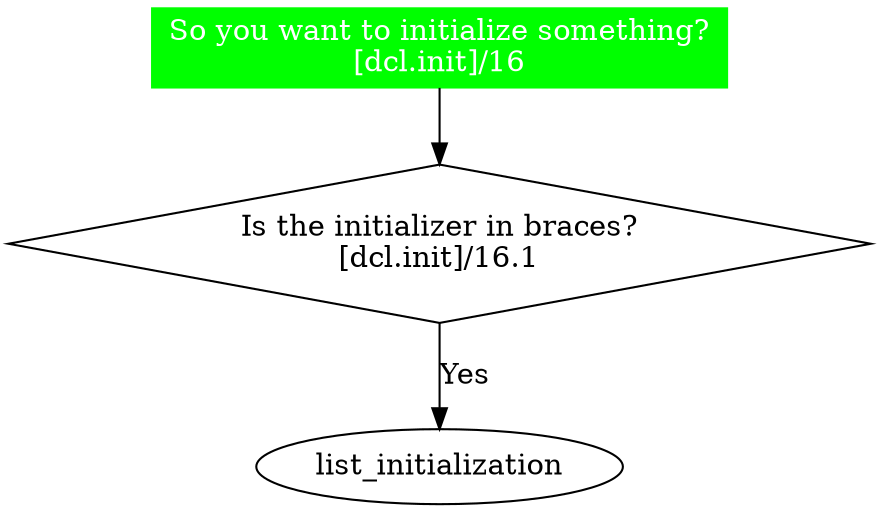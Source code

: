 digraph initialization {
    start [label="So you want to initialize something?\n[dcl.init]/16", style=filled, fillcolor=green, shape=box, color=green, fontcolor=white]
    start -> is_braced
    is_braced [label="Is the initializer in braces?\n[dcl.init]/16.1", shape=diamond]
    is_braced -> list_initialization [label="Yes"]
}
